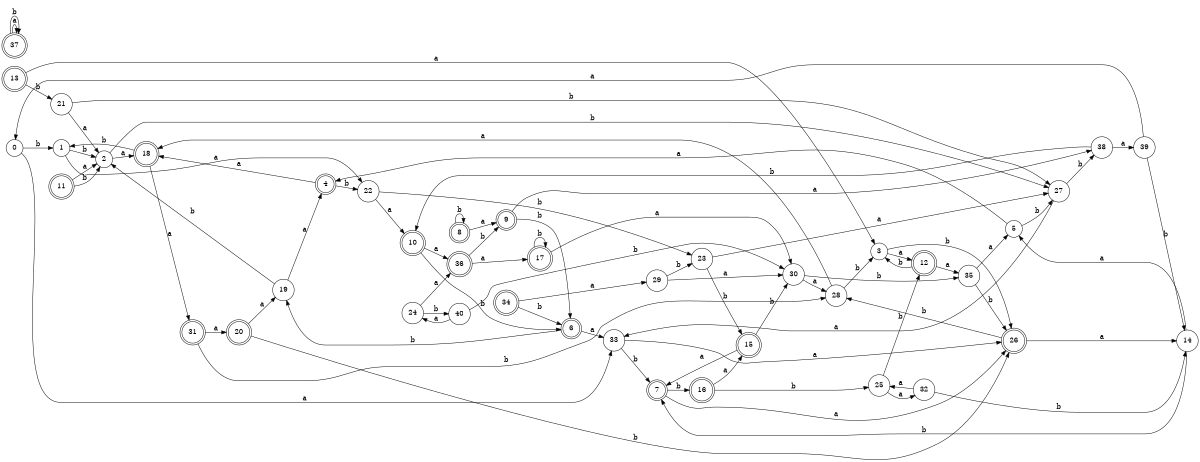 digraph n33_2 {
__start0 [label="" shape="none"];

rankdir=LR;
size="8,5";

s0 [style="filled", color="black", fillcolor="white" shape="circle", label="0"];
s1 [style="filled", color="black", fillcolor="white" shape="circle", label="1"];
s2 [style="filled", color="black", fillcolor="white" shape="circle", label="2"];
s3 [style="filled", color="black", fillcolor="white" shape="circle", label="3"];
s4 [style="rounded,filled", color="black", fillcolor="white" shape="doublecircle", label="4"];
s5 [style="filled", color="black", fillcolor="white" shape="circle", label="5"];
s6 [style="rounded,filled", color="black", fillcolor="white" shape="doublecircle", label="6"];
s7 [style="rounded,filled", color="black", fillcolor="white" shape="doublecircle", label="7"];
s8 [style="rounded,filled", color="black", fillcolor="white" shape="doublecircle", label="8"];
s9 [style="rounded,filled", color="black", fillcolor="white" shape="doublecircle", label="9"];
s10 [style="rounded,filled", color="black", fillcolor="white" shape="doublecircle", label="10"];
s11 [style="rounded,filled", color="black", fillcolor="white" shape="doublecircle", label="11"];
s12 [style="rounded,filled", color="black", fillcolor="white" shape="doublecircle", label="12"];
s13 [style="rounded,filled", color="black", fillcolor="white" shape="doublecircle", label="13"];
s14 [style="filled", color="black", fillcolor="white" shape="circle", label="14"];
s15 [style="rounded,filled", color="black", fillcolor="white" shape="doublecircle", label="15"];
s16 [style="rounded,filled", color="black", fillcolor="white" shape="doublecircle", label="16"];
s17 [style="rounded,filled", color="black", fillcolor="white" shape="doublecircle", label="17"];
s18 [style="rounded,filled", color="black", fillcolor="white" shape="doublecircle", label="18"];
s19 [style="filled", color="black", fillcolor="white" shape="circle", label="19"];
s20 [style="rounded,filled", color="black", fillcolor="white" shape="doublecircle", label="20"];
s21 [style="filled", color="black", fillcolor="white" shape="circle", label="21"];
s22 [style="filled", color="black", fillcolor="white" shape="circle", label="22"];
s23 [style="filled", color="black", fillcolor="white" shape="circle", label="23"];
s24 [style="filled", color="black", fillcolor="white" shape="circle", label="24"];
s25 [style="filled", color="black", fillcolor="white" shape="circle", label="25"];
s26 [style="rounded,filled", color="black", fillcolor="white" shape="doublecircle", label="26"];
s27 [style="filled", color="black", fillcolor="white" shape="circle", label="27"];
s28 [style="filled", color="black", fillcolor="white" shape="circle", label="28"];
s29 [style="filled", color="black", fillcolor="white" shape="circle", label="29"];
s30 [style="filled", color="black", fillcolor="white" shape="circle", label="30"];
s31 [style="rounded,filled", color="black", fillcolor="white" shape="doublecircle", label="31"];
s32 [style="filled", color="black", fillcolor="white" shape="circle", label="32"];
s33 [style="filled", color="black", fillcolor="white" shape="circle", label="33"];
s34 [style="rounded,filled", color="black", fillcolor="white" shape="doublecircle", label="34"];
s35 [style="filled", color="black", fillcolor="white" shape="circle", label="35"];
s36 [style="rounded,filled", color="black", fillcolor="white" shape="doublecircle", label="36"];
s37 [style="rounded,filled", color="black", fillcolor="white" shape="doublecircle", label="37"];
s38 [style="filled", color="black", fillcolor="white" shape="circle", label="38"];
s39 [style="filled", color="black", fillcolor="white" shape="circle", label="39"];
s40 [style="filled", color="black", fillcolor="white" shape="circle", label="40"];
s0 -> s33 [label="a"];
s0 -> s1 [label="b"];
s1 -> s22 [label="a"];
s1 -> s2 [label="b"];
s2 -> s18 [label="a"];
s2 -> s27 [label="b"];
s3 -> s12 [label="a"];
s3 -> s26 [label="b"];
s4 -> s18 [label="a"];
s4 -> s22 [label="b"];
s5 -> s4 [label="a"];
s5 -> s27 [label="b"];
s6 -> s33 [label="a"];
s6 -> s19 [label="b"];
s7 -> s26 [label="a"];
s7 -> s16 [label="b"];
s8 -> s9 [label="a"];
s8 -> s8 [label="b"];
s9 -> s38 [label="a"];
s9 -> s6 [label="b"];
s10 -> s36 [label="a"];
s10 -> s6 [label="b"];
s11 -> s2 [label="a"];
s11 -> s2 [label="b"];
s12 -> s35 [label="a"];
s12 -> s3 [label="b"];
s13 -> s3 [label="a"];
s13 -> s21 [label="b"];
s14 -> s5 [label="a"];
s14 -> s7 [label="b"];
s15 -> s7 [label="a"];
s15 -> s30 [label="b"];
s16 -> s15 [label="a"];
s16 -> s25 [label="b"];
s17 -> s30 [label="a"];
s17 -> s17 [label="b"];
s18 -> s31 [label="a"];
s18 -> s1 [label="b"];
s19 -> s4 [label="a"];
s19 -> s2 [label="b"];
s20 -> s19 [label="a"];
s20 -> s26 [label="b"];
s21 -> s2 [label="a"];
s21 -> s27 [label="b"];
s22 -> s10 [label="a"];
s22 -> s23 [label="b"];
s23 -> s27 [label="a"];
s23 -> s15 [label="b"];
s24 -> s36 [label="a"];
s24 -> s40 [label="b"];
s25 -> s32 [label="a"];
s25 -> s12 [label="b"];
s26 -> s14 [label="a"];
s26 -> s28 [label="b"];
s27 -> s33 [label="a"];
s27 -> s38 [label="b"];
s28 -> s18 [label="a"];
s28 -> s3 [label="b"];
s29 -> s30 [label="a"];
s29 -> s23 [label="b"];
s30 -> s28 [label="a"];
s30 -> s35 [label="b"];
s31 -> s20 [label="a"];
s31 -> s28 [label="b"];
s32 -> s25 [label="a"];
s32 -> s14 [label="b"];
s33 -> s26 [label="a"];
s33 -> s7 [label="b"];
s34 -> s29 [label="a"];
s34 -> s6 [label="b"];
s35 -> s5 [label="a"];
s35 -> s26 [label="b"];
s36 -> s17 [label="a"];
s36 -> s9 [label="b"];
s37 -> s37 [label="a"];
s37 -> s37 [label="b"];
s38 -> s39 [label="a"];
s38 -> s10 [label="b"];
s39 -> s0 [label="a"];
s39 -> s14 [label="b"];
s40 -> s24 [label="a"];
s40 -> s30 [label="b"];

}